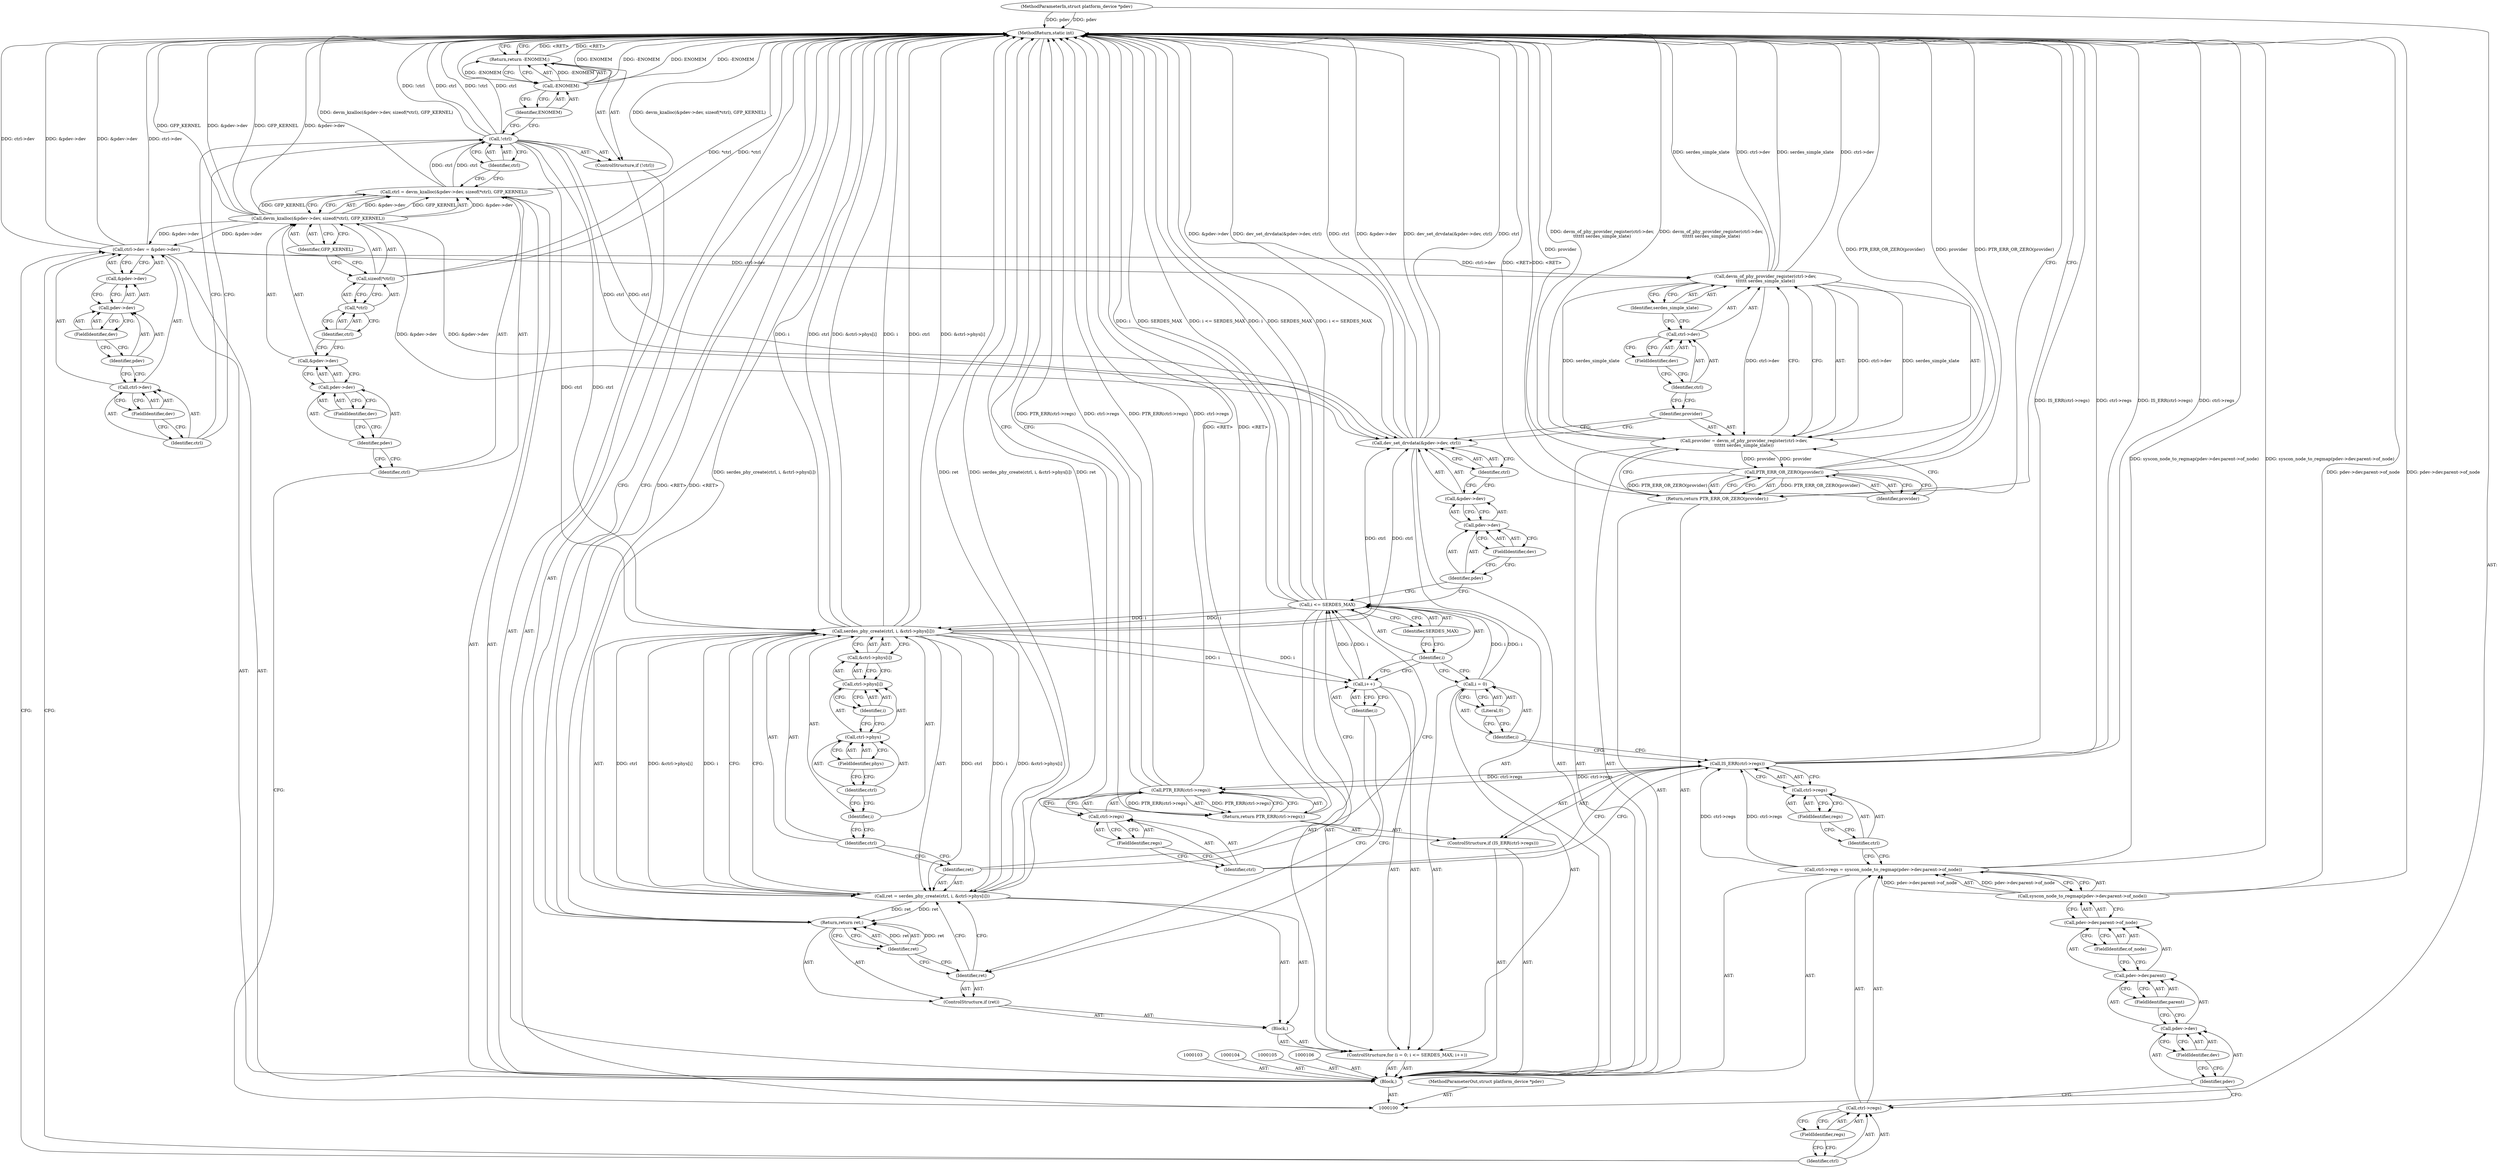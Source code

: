 digraph "1_linux_6acb47d1a318e5b3b7115354ebc4ea060c59d3a1" {
"1000195" [label="(MethodReturn,static int)"];
"1000101" [label="(MethodParameterIn,struct platform_device *pdev)"];
"1000292" [label="(MethodParameterOut,struct platform_device *pdev)"];
"1000123" [label="(Identifier,ENOMEM)"];
"1000121" [label="(Return,return -ENOMEM;)"];
"1000122" [label="(Call,-ENOMEM)"];
"1000124" [label="(Call,ctrl->dev = &pdev->dev)"];
"1000125" [label="(Call,ctrl->dev)"];
"1000126" [label="(Identifier,ctrl)"];
"1000128" [label="(Call,&pdev->dev)"];
"1000129" [label="(Call,pdev->dev)"];
"1000130" [label="(Identifier,pdev)"];
"1000131" [label="(FieldIdentifier,dev)"];
"1000127" [label="(FieldIdentifier,dev)"];
"1000132" [label="(Call,ctrl->regs = syscon_node_to_regmap(pdev->dev.parent->of_node))"];
"1000133" [label="(Call,ctrl->regs)"];
"1000134" [label="(Identifier,ctrl)"];
"1000136" [label="(Call,syscon_node_to_regmap(pdev->dev.parent->of_node))"];
"1000137" [label="(Call,pdev->dev.parent->of_node)"];
"1000138" [label="(Call,pdev->dev.parent)"];
"1000139" [label="(Call,pdev->dev)"];
"1000140" [label="(Identifier,pdev)"];
"1000141" [label="(FieldIdentifier,dev)"];
"1000142" [label="(FieldIdentifier,parent)"];
"1000143" [label="(FieldIdentifier,of_node)"];
"1000135" [label="(FieldIdentifier,regs)"];
"1000146" [label="(Call,ctrl->regs)"];
"1000147" [label="(Identifier,ctrl)"];
"1000148" [label="(FieldIdentifier,regs)"];
"1000144" [label="(ControlStructure,if (IS_ERR(ctrl->regs)))"];
"1000145" [label="(Call,IS_ERR(ctrl->regs))"];
"1000150" [label="(Call,PTR_ERR(ctrl->regs))"];
"1000151" [label="(Call,ctrl->regs)"];
"1000152" [label="(Identifier,ctrl)"];
"1000153" [label="(FieldIdentifier,regs)"];
"1000149" [label="(Return,return PTR_ERR(ctrl->regs);)"];
"1000154" [label="(ControlStructure,for (i = 0; i <= SERDES_MAX; i++))"];
"1000157" [label="(Literal,0)"];
"1000158" [label="(Call,i <= SERDES_MAX)"];
"1000159" [label="(Identifier,i)"];
"1000160" [label="(Identifier,SERDES_MAX)"];
"1000161" [label="(Call,i++)"];
"1000162" [label="(Identifier,i)"];
"1000163" [label="(Block,)"];
"1000155" [label="(Call,i = 0)"];
"1000156" [label="(Identifier,i)"];
"1000167" [label="(Identifier,ctrl)"];
"1000164" [label="(Call,ret = serdes_phy_create(ctrl, i, &ctrl->phys[i]))"];
"1000165" [label="(Identifier,ret)"];
"1000168" [label="(Identifier,i)"];
"1000169" [label="(Call,&ctrl->phys[i])"];
"1000170" [label="(Call,ctrl->phys[i])"];
"1000171" [label="(Call,ctrl->phys)"];
"1000172" [label="(Identifier,ctrl)"];
"1000173" [label="(FieldIdentifier,phys)"];
"1000174" [label="(Identifier,i)"];
"1000166" [label="(Call,serdes_phy_create(ctrl, i, &ctrl->phys[i]))"];
"1000175" [label="(ControlStructure,if (ret))"];
"1000176" [label="(Identifier,ret)"];
"1000102" [label="(Block,)"];
"1000178" [label="(Identifier,ret)"];
"1000177" [label="(Return,return ret;)"];
"1000179" [label="(Call,dev_set_drvdata(&pdev->dev, ctrl))"];
"1000180" [label="(Call,&pdev->dev)"];
"1000181" [label="(Call,pdev->dev)"];
"1000182" [label="(Identifier,pdev)"];
"1000183" [label="(FieldIdentifier,dev)"];
"1000184" [label="(Identifier,ctrl)"];
"1000185" [label="(Call,provider = devm_of_phy_provider_register(ctrl->dev,\n\t\t\t\t\t\t serdes_simple_xlate))"];
"1000186" [label="(Identifier,provider)"];
"1000187" [label="(Call,devm_of_phy_provider_register(ctrl->dev,\n\t\t\t\t\t\t serdes_simple_xlate))"];
"1000188" [label="(Call,ctrl->dev)"];
"1000189" [label="(Identifier,ctrl)"];
"1000190" [label="(FieldIdentifier,dev)"];
"1000191" [label="(Identifier,serdes_simple_xlate)"];
"1000192" [label="(Return,return PTR_ERR_OR_ZERO(provider);)"];
"1000194" [label="(Identifier,provider)"];
"1000193" [label="(Call,PTR_ERR_OR_ZERO(provider))"];
"1000107" [label="(Call,ctrl = devm_kzalloc(&pdev->dev, sizeof(*ctrl), GFP_KERNEL))"];
"1000108" [label="(Identifier,ctrl)"];
"1000110" [label="(Call,&pdev->dev)"];
"1000111" [label="(Call,pdev->dev)"];
"1000112" [label="(Identifier,pdev)"];
"1000113" [label="(FieldIdentifier,dev)"];
"1000114" [label="(Call,sizeof(*ctrl))"];
"1000115" [label="(Call,*ctrl)"];
"1000116" [label="(Identifier,ctrl)"];
"1000117" [label="(Identifier,GFP_KERNEL)"];
"1000109" [label="(Call,devm_kzalloc(&pdev->dev, sizeof(*ctrl), GFP_KERNEL))"];
"1000118" [label="(ControlStructure,if (!ctrl))"];
"1000119" [label="(Call,!ctrl)"];
"1000120" [label="(Identifier,ctrl)"];
"1000195" -> "1000100"  [label="AST: "];
"1000195" -> "1000121"  [label="CFG: "];
"1000195" -> "1000149"  [label="CFG: "];
"1000195" -> "1000177"  [label="CFG: "];
"1000195" -> "1000192"  [label="CFG: "];
"1000121" -> "1000195"  [label="DDG: <RET>"];
"1000149" -> "1000195"  [label="DDG: <RET>"];
"1000177" -> "1000195"  [label="DDG: <RET>"];
"1000185" -> "1000195"  [label="DDG: devm_of_phy_provider_register(ctrl->dev,\n\t\t\t\t\t\t serdes_simple_xlate)"];
"1000166" -> "1000195"  [label="DDG: &ctrl->phys[i]"];
"1000166" -> "1000195"  [label="DDG: i"];
"1000166" -> "1000195"  [label="DDG: ctrl"];
"1000179" -> "1000195"  [label="DDG: dev_set_drvdata(&pdev->dev, ctrl)"];
"1000179" -> "1000195"  [label="DDG: ctrl"];
"1000179" -> "1000195"  [label="DDG: &pdev->dev"];
"1000150" -> "1000195"  [label="DDG: PTR_ERR(ctrl->regs)"];
"1000150" -> "1000195"  [label="DDG: ctrl->regs"];
"1000124" -> "1000195"  [label="DDG: &pdev->dev"];
"1000124" -> "1000195"  [label="DDG: ctrl->dev"];
"1000119" -> "1000195"  [label="DDG: !ctrl"];
"1000119" -> "1000195"  [label="DDG: ctrl"];
"1000145" -> "1000195"  [label="DDG: ctrl->regs"];
"1000145" -> "1000195"  [label="DDG: IS_ERR(ctrl->regs)"];
"1000187" -> "1000195"  [label="DDG: ctrl->dev"];
"1000187" -> "1000195"  [label="DDG: serdes_simple_xlate"];
"1000158" -> "1000195"  [label="DDG: i"];
"1000158" -> "1000195"  [label="DDG: SERDES_MAX"];
"1000158" -> "1000195"  [label="DDG: i <= SERDES_MAX"];
"1000109" -> "1000195"  [label="DDG: GFP_KERNEL"];
"1000109" -> "1000195"  [label="DDG: &pdev->dev"];
"1000193" -> "1000195"  [label="DDG: provider"];
"1000193" -> "1000195"  [label="DDG: PTR_ERR_OR_ZERO(provider)"];
"1000122" -> "1000195"  [label="DDG: ENOMEM"];
"1000122" -> "1000195"  [label="DDG: -ENOMEM"];
"1000164" -> "1000195"  [label="DDG: serdes_phy_create(ctrl, i, &ctrl->phys[i])"];
"1000164" -> "1000195"  [label="DDG: ret"];
"1000114" -> "1000195"  [label="DDG: *ctrl"];
"1000101" -> "1000195"  [label="DDG: pdev"];
"1000132" -> "1000195"  [label="DDG: syscon_node_to_regmap(pdev->dev.parent->of_node)"];
"1000136" -> "1000195"  [label="DDG: pdev->dev.parent->of_node"];
"1000107" -> "1000195"  [label="DDG: devm_kzalloc(&pdev->dev, sizeof(*ctrl), GFP_KERNEL)"];
"1000192" -> "1000195"  [label="DDG: <RET>"];
"1000101" -> "1000100"  [label="AST: "];
"1000101" -> "1000195"  [label="DDG: pdev"];
"1000292" -> "1000100"  [label="AST: "];
"1000123" -> "1000122"  [label="AST: "];
"1000123" -> "1000119"  [label="CFG: "];
"1000122" -> "1000123"  [label="CFG: "];
"1000121" -> "1000118"  [label="AST: "];
"1000121" -> "1000122"  [label="CFG: "];
"1000122" -> "1000121"  [label="AST: "];
"1000195" -> "1000121"  [label="CFG: "];
"1000121" -> "1000195"  [label="DDG: <RET>"];
"1000122" -> "1000121"  [label="DDG: -ENOMEM"];
"1000122" -> "1000121"  [label="AST: "];
"1000122" -> "1000123"  [label="CFG: "];
"1000123" -> "1000122"  [label="AST: "];
"1000121" -> "1000122"  [label="CFG: "];
"1000122" -> "1000195"  [label="DDG: ENOMEM"];
"1000122" -> "1000195"  [label="DDG: -ENOMEM"];
"1000122" -> "1000121"  [label="DDG: -ENOMEM"];
"1000124" -> "1000102"  [label="AST: "];
"1000124" -> "1000128"  [label="CFG: "];
"1000125" -> "1000124"  [label="AST: "];
"1000128" -> "1000124"  [label="AST: "];
"1000134" -> "1000124"  [label="CFG: "];
"1000124" -> "1000195"  [label="DDG: &pdev->dev"];
"1000124" -> "1000195"  [label="DDG: ctrl->dev"];
"1000109" -> "1000124"  [label="DDG: &pdev->dev"];
"1000124" -> "1000187"  [label="DDG: ctrl->dev"];
"1000125" -> "1000124"  [label="AST: "];
"1000125" -> "1000127"  [label="CFG: "];
"1000126" -> "1000125"  [label="AST: "];
"1000127" -> "1000125"  [label="AST: "];
"1000130" -> "1000125"  [label="CFG: "];
"1000126" -> "1000125"  [label="AST: "];
"1000126" -> "1000119"  [label="CFG: "];
"1000127" -> "1000126"  [label="CFG: "];
"1000128" -> "1000124"  [label="AST: "];
"1000128" -> "1000129"  [label="CFG: "];
"1000129" -> "1000128"  [label="AST: "];
"1000124" -> "1000128"  [label="CFG: "];
"1000129" -> "1000128"  [label="AST: "];
"1000129" -> "1000131"  [label="CFG: "];
"1000130" -> "1000129"  [label="AST: "];
"1000131" -> "1000129"  [label="AST: "];
"1000128" -> "1000129"  [label="CFG: "];
"1000130" -> "1000129"  [label="AST: "];
"1000130" -> "1000125"  [label="CFG: "];
"1000131" -> "1000130"  [label="CFG: "];
"1000131" -> "1000129"  [label="AST: "];
"1000131" -> "1000130"  [label="CFG: "];
"1000129" -> "1000131"  [label="CFG: "];
"1000127" -> "1000125"  [label="AST: "];
"1000127" -> "1000126"  [label="CFG: "];
"1000125" -> "1000127"  [label="CFG: "];
"1000132" -> "1000102"  [label="AST: "];
"1000132" -> "1000136"  [label="CFG: "];
"1000133" -> "1000132"  [label="AST: "];
"1000136" -> "1000132"  [label="AST: "];
"1000147" -> "1000132"  [label="CFG: "];
"1000132" -> "1000195"  [label="DDG: syscon_node_to_regmap(pdev->dev.parent->of_node)"];
"1000136" -> "1000132"  [label="DDG: pdev->dev.parent->of_node"];
"1000132" -> "1000145"  [label="DDG: ctrl->regs"];
"1000133" -> "1000132"  [label="AST: "];
"1000133" -> "1000135"  [label="CFG: "];
"1000134" -> "1000133"  [label="AST: "];
"1000135" -> "1000133"  [label="AST: "];
"1000140" -> "1000133"  [label="CFG: "];
"1000134" -> "1000133"  [label="AST: "];
"1000134" -> "1000124"  [label="CFG: "];
"1000135" -> "1000134"  [label="CFG: "];
"1000136" -> "1000132"  [label="AST: "];
"1000136" -> "1000137"  [label="CFG: "];
"1000137" -> "1000136"  [label="AST: "];
"1000132" -> "1000136"  [label="CFG: "];
"1000136" -> "1000195"  [label="DDG: pdev->dev.parent->of_node"];
"1000136" -> "1000132"  [label="DDG: pdev->dev.parent->of_node"];
"1000137" -> "1000136"  [label="AST: "];
"1000137" -> "1000143"  [label="CFG: "];
"1000138" -> "1000137"  [label="AST: "];
"1000143" -> "1000137"  [label="AST: "];
"1000136" -> "1000137"  [label="CFG: "];
"1000138" -> "1000137"  [label="AST: "];
"1000138" -> "1000142"  [label="CFG: "];
"1000139" -> "1000138"  [label="AST: "];
"1000142" -> "1000138"  [label="AST: "];
"1000143" -> "1000138"  [label="CFG: "];
"1000139" -> "1000138"  [label="AST: "];
"1000139" -> "1000141"  [label="CFG: "];
"1000140" -> "1000139"  [label="AST: "];
"1000141" -> "1000139"  [label="AST: "];
"1000142" -> "1000139"  [label="CFG: "];
"1000140" -> "1000139"  [label="AST: "];
"1000140" -> "1000133"  [label="CFG: "];
"1000141" -> "1000140"  [label="CFG: "];
"1000141" -> "1000139"  [label="AST: "];
"1000141" -> "1000140"  [label="CFG: "];
"1000139" -> "1000141"  [label="CFG: "];
"1000142" -> "1000138"  [label="AST: "];
"1000142" -> "1000139"  [label="CFG: "];
"1000138" -> "1000142"  [label="CFG: "];
"1000143" -> "1000137"  [label="AST: "];
"1000143" -> "1000138"  [label="CFG: "];
"1000137" -> "1000143"  [label="CFG: "];
"1000135" -> "1000133"  [label="AST: "];
"1000135" -> "1000134"  [label="CFG: "];
"1000133" -> "1000135"  [label="CFG: "];
"1000146" -> "1000145"  [label="AST: "];
"1000146" -> "1000148"  [label="CFG: "];
"1000147" -> "1000146"  [label="AST: "];
"1000148" -> "1000146"  [label="AST: "];
"1000145" -> "1000146"  [label="CFG: "];
"1000147" -> "1000146"  [label="AST: "];
"1000147" -> "1000132"  [label="CFG: "];
"1000148" -> "1000147"  [label="CFG: "];
"1000148" -> "1000146"  [label="AST: "];
"1000148" -> "1000147"  [label="CFG: "];
"1000146" -> "1000148"  [label="CFG: "];
"1000144" -> "1000102"  [label="AST: "];
"1000145" -> "1000144"  [label="AST: "];
"1000149" -> "1000144"  [label="AST: "];
"1000145" -> "1000144"  [label="AST: "];
"1000145" -> "1000146"  [label="CFG: "];
"1000146" -> "1000145"  [label="AST: "];
"1000152" -> "1000145"  [label="CFG: "];
"1000156" -> "1000145"  [label="CFG: "];
"1000145" -> "1000195"  [label="DDG: ctrl->regs"];
"1000145" -> "1000195"  [label="DDG: IS_ERR(ctrl->regs)"];
"1000132" -> "1000145"  [label="DDG: ctrl->regs"];
"1000145" -> "1000150"  [label="DDG: ctrl->regs"];
"1000150" -> "1000149"  [label="AST: "];
"1000150" -> "1000151"  [label="CFG: "];
"1000151" -> "1000150"  [label="AST: "];
"1000149" -> "1000150"  [label="CFG: "];
"1000150" -> "1000195"  [label="DDG: PTR_ERR(ctrl->regs)"];
"1000150" -> "1000195"  [label="DDG: ctrl->regs"];
"1000150" -> "1000149"  [label="DDG: PTR_ERR(ctrl->regs)"];
"1000145" -> "1000150"  [label="DDG: ctrl->regs"];
"1000151" -> "1000150"  [label="AST: "];
"1000151" -> "1000153"  [label="CFG: "];
"1000152" -> "1000151"  [label="AST: "];
"1000153" -> "1000151"  [label="AST: "];
"1000150" -> "1000151"  [label="CFG: "];
"1000152" -> "1000151"  [label="AST: "];
"1000152" -> "1000145"  [label="CFG: "];
"1000153" -> "1000152"  [label="CFG: "];
"1000153" -> "1000151"  [label="AST: "];
"1000153" -> "1000152"  [label="CFG: "];
"1000151" -> "1000153"  [label="CFG: "];
"1000149" -> "1000144"  [label="AST: "];
"1000149" -> "1000150"  [label="CFG: "];
"1000150" -> "1000149"  [label="AST: "];
"1000195" -> "1000149"  [label="CFG: "];
"1000149" -> "1000195"  [label="DDG: <RET>"];
"1000150" -> "1000149"  [label="DDG: PTR_ERR(ctrl->regs)"];
"1000154" -> "1000102"  [label="AST: "];
"1000155" -> "1000154"  [label="AST: "];
"1000158" -> "1000154"  [label="AST: "];
"1000161" -> "1000154"  [label="AST: "];
"1000163" -> "1000154"  [label="AST: "];
"1000157" -> "1000155"  [label="AST: "];
"1000157" -> "1000156"  [label="CFG: "];
"1000155" -> "1000157"  [label="CFG: "];
"1000158" -> "1000154"  [label="AST: "];
"1000158" -> "1000160"  [label="CFG: "];
"1000159" -> "1000158"  [label="AST: "];
"1000160" -> "1000158"  [label="AST: "];
"1000165" -> "1000158"  [label="CFG: "];
"1000182" -> "1000158"  [label="CFG: "];
"1000158" -> "1000195"  [label="DDG: i"];
"1000158" -> "1000195"  [label="DDG: SERDES_MAX"];
"1000158" -> "1000195"  [label="DDG: i <= SERDES_MAX"];
"1000155" -> "1000158"  [label="DDG: i"];
"1000161" -> "1000158"  [label="DDG: i"];
"1000158" -> "1000166"  [label="DDG: i"];
"1000159" -> "1000158"  [label="AST: "];
"1000159" -> "1000155"  [label="CFG: "];
"1000159" -> "1000161"  [label="CFG: "];
"1000160" -> "1000159"  [label="CFG: "];
"1000160" -> "1000158"  [label="AST: "];
"1000160" -> "1000159"  [label="CFG: "];
"1000158" -> "1000160"  [label="CFG: "];
"1000161" -> "1000154"  [label="AST: "];
"1000161" -> "1000162"  [label="CFG: "];
"1000162" -> "1000161"  [label="AST: "];
"1000159" -> "1000161"  [label="CFG: "];
"1000161" -> "1000158"  [label="DDG: i"];
"1000166" -> "1000161"  [label="DDG: i"];
"1000162" -> "1000161"  [label="AST: "];
"1000162" -> "1000176"  [label="CFG: "];
"1000161" -> "1000162"  [label="CFG: "];
"1000163" -> "1000154"  [label="AST: "];
"1000164" -> "1000163"  [label="AST: "];
"1000175" -> "1000163"  [label="AST: "];
"1000155" -> "1000154"  [label="AST: "];
"1000155" -> "1000157"  [label="CFG: "];
"1000156" -> "1000155"  [label="AST: "];
"1000157" -> "1000155"  [label="AST: "];
"1000159" -> "1000155"  [label="CFG: "];
"1000155" -> "1000158"  [label="DDG: i"];
"1000156" -> "1000155"  [label="AST: "];
"1000156" -> "1000145"  [label="CFG: "];
"1000157" -> "1000156"  [label="CFG: "];
"1000167" -> "1000166"  [label="AST: "];
"1000167" -> "1000165"  [label="CFG: "];
"1000168" -> "1000167"  [label="CFG: "];
"1000164" -> "1000163"  [label="AST: "];
"1000164" -> "1000166"  [label="CFG: "];
"1000165" -> "1000164"  [label="AST: "];
"1000166" -> "1000164"  [label="AST: "];
"1000176" -> "1000164"  [label="CFG: "];
"1000164" -> "1000195"  [label="DDG: serdes_phy_create(ctrl, i, &ctrl->phys[i])"];
"1000164" -> "1000195"  [label="DDG: ret"];
"1000166" -> "1000164"  [label="DDG: ctrl"];
"1000166" -> "1000164"  [label="DDG: i"];
"1000166" -> "1000164"  [label="DDG: &ctrl->phys[i]"];
"1000164" -> "1000177"  [label="DDG: ret"];
"1000165" -> "1000164"  [label="AST: "];
"1000165" -> "1000158"  [label="CFG: "];
"1000167" -> "1000165"  [label="CFG: "];
"1000168" -> "1000166"  [label="AST: "];
"1000168" -> "1000167"  [label="CFG: "];
"1000172" -> "1000168"  [label="CFG: "];
"1000169" -> "1000166"  [label="AST: "];
"1000169" -> "1000170"  [label="CFG: "];
"1000170" -> "1000169"  [label="AST: "];
"1000166" -> "1000169"  [label="CFG: "];
"1000170" -> "1000169"  [label="AST: "];
"1000170" -> "1000174"  [label="CFG: "];
"1000171" -> "1000170"  [label="AST: "];
"1000174" -> "1000170"  [label="AST: "];
"1000169" -> "1000170"  [label="CFG: "];
"1000171" -> "1000170"  [label="AST: "];
"1000171" -> "1000173"  [label="CFG: "];
"1000172" -> "1000171"  [label="AST: "];
"1000173" -> "1000171"  [label="AST: "];
"1000174" -> "1000171"  [label="CFG: "];
"1000172" -> "1000171"  [label="AST: "];
"1000172" -> "1000168"  [label="CFG: "];
"1000173" -> "1000172"  [label="CFG: "];
"1000173" -> "1000171"  [label="AST: "];
"1000173" -> "1000172"  [label="CFG: "];
"1000171" -> "1000173"  [label="CFG: "];
"1000174" -> "1000170"  [label="AST: "];
"1000174" -> "1000171"  [label="CFG: "];
"1000170" -> "1000174"  [label="CFG: "];
"1000166" -> "1000164"  [label="AST: "];
"1000166" -> "1000169"  [label="CFG: "];
"1000167" -> "1000166"  [label="AST: "];
"1000168" -> "1000166"  [label="AST: "];
"1000169" -> "1000166"  [label="AST: "];
"1000164" -> "1000166"  [label="CFG: "];
"1000166" -> "1000195"  [label="DDG: &ctrl->phys[i]"];
"1000166" -> "1000195"  [label="DDG: i"];
"1000166" -> "1000195"  [label="DDG: ctrl"];
"1000166" -> "1000161"  [label="DDG: i"];
"1000166" -> "1000164"  [label="DDG: ctrl"];
"1000166" -> "1000164"  [label="DDG: i"];
"1000166" -> "1000164"  [label="DDG: &ctrl->phys[i]"];
"1000119" -> "1000166"  [label="DDG: ctrl"];
"1000158" -> "1000166"  [label="DDG: i"];
"1000166" -> "1000179"  [label="DDG: ctrl"];
"1000175" -> "1000163"  [label="AST: "];
"1000176" -> "1000175"  [label="AST: "];
"1000177" -> "1000175"  [label="AST: "];
"1000176" -> "1000175"  [label="AST: "];
"1000176" -> "1000164"  [label="CFG: "];
"1000178" -> "1000176"  [label="CFG: "];
"1000162" -> "1000176"  [label="CFG: "];
"1000102" -> "1000100"  [label="AST: "];
"1000103" -> "1000102"  [label="AST: "];
"1000104" -> "1000102"  [label="AST: "];
"1000105" -> "1000102"  [label="AST: "];
"1000106" -> "1000102"  [label="AST: "];
"1000107" -> "1000102"  [label="AST: "];
"1000118" -> "1000102"  [label="AST: "];
"1000124" -> "1000102"  [label="AST: "];
"1000132" -> "1000102"  [label="AST: "];
"1000144" -> "1000102"  [label="AST: "];
"1000154" -> "1000102"  [label="AST: "];
"1000179" -> "1000102"  [label="AST: "];
"1000185" -> "1000102"  [label="AST: "];
"1000192" -> "1000102"  [label="AST: "];
"1000178" -> "1000177"  [label="AST: "];
"1000178" -> "1000176"  [label="CFG: "];
"1000177" -> "1000178"  [label="CFG: "];
"1000178" -> "1000177"  [label="DDG: ret"];
"1000177" -> "1000175"  [label="AST: "];
"1000177" -> "1000178"  [label="CFG: "];
"1000178" -> "1000177"  [label="AST: "];
"1000195" -> "1000177"  [label="CFG: "];
"1000177" -> "1000195"  [label="DDG: <RET>"];
"1000178" -> "1000177"  [label="DDG: ret"];
"1000164" -> "1000177"  [label="DDG: ret"];
"1000179" -> "1000102"  [label="AST: "];
"1000179" -> "1000184"  [label="CFG: "];
"1000180" -> "1000179"  [label="AST: "];
"1000184" -> "1000179"  [label="AST: "];
"1000186" -> "1000179"  [label="CFG: "];
"1000179" -> "1000195"  [label="DDG: dev_set_drvdata(&pdev->dev, ctrl)"];
"1000179" -> "1000195"  [label="DDG: ctrl"];
"1000179" -> "1000195"  [label="DDG: &pdev->dev"];
"1000109" -> "1000179"  [label="DDG: &pdev->dev"];
"1000166" -> "1000179"  [label="DDG: ctrl"];
"1000119" -> "1000179"  [label="DDG: ctrl"];
"1000180" -> "1000179"  [label="AST: "];
"1000180" -> "1000181"  [label="CFG: "];
"1000181" -> "1000180"  [label="AST: "];
"1000184" -> "1000180"  [label="CFG: "];
"1000181" -> "1000180"  [label="AST: "];
"1000181" -> "1000183"  [label="CFG: "];
"1000182" -> "1000181"  [label="AST: "];
"1000183" -> "1000181"  [label="AST: "];
"1000180" -> "1000181"  [label="CFG: "];
"1000182" -> "1000181"  [label="AST: "];
"1000182" -> "1000158"  [label="CFG: "];
"1000183" -> "1000182"  [label="CFG: "];
"1000183" -> "1000181"  [label="AST: "];
"1000183" -> "1000182"  [label="CFG: "];
"1000181" -> "1000183"  [label="CFG: "];
"1000184" -> "1000179"  [label="AST: "];
"1000184" -> "1000180"  [label="CFG: "];
"1000179" -> "1000184"  [label="CFG: "];
"1000185" -> "1000102"  [label="AST: "];
"1000185" -> "1000187"  [label="CFG: "];
"1000186" -> "1000185"  [label="AST: "];
"1000187" -> "1000185"  [label="AST: "];
"1000194" -> "1000185"  [label="CFG: "];
"1000185" -> "1000195"  [label="DDG: devm_of_phy_provider_register(ctrl->dev,\n\t\t\t\t\t\t serdes_simple_xlate)"];
"1000187" -> "1000185"  [label="DDG: ctrl->dev"];
"1000187" -> "1000185"  [label="DDG: serdes_simple_xlate"];
"1000185" -> "1000193"  [label="DDG: provider"];
"1000186" -> "1000185"  [label="AST: "];
"1000186" -> "1000179"  [label="CFG: "];
"1000189" -> "1000186"  [label="CFG: "];
"1000187" -> "1000185"  [label="AST: "];
"1000187" -> "1000191"  [label="CFG: "];
"1000188" -> "1000187"  [label="AST: "];
"1000191" -> "1000187"  [label="AST: "];
"1000185" -> "1000187"  [label="CFG: "];
"1000187" -> "1000195"  [label="DDG: ctrl->dev"];
"1000187" -> "1000195"  [label="DDG: serdes_simple_xlate"];
"1000187" -> "1000185"  [label="DDG: ctrl->dev"];
"1000187" -> "1000185"  [label="DDG: serdes_simple_xlate"];
"1000124" -> "1000187"  [label="DDG: ctrl->dev"];
"1000188" -> "1000187"  [label="AST: "];
"1000188" -> "1000190"  [label="CFG: "];
"1000189" -> "1000188"  [label="AST: "];
"1000190" -> "1000188"  [label="AST: "];
"1000191" -> "1000188"  [label="CFG: "];
"1000189" -> "1000188"  [label="AST: "];
"1000189" -> "1000186"  [label="CFG: "];
"1000190" -> "1000189"  [label="CFG: "];
"1000190" -> "1000188"  [label="AST: "];
"1000190" -> "1000189"  [label="CFG: "];
"1000188" -> "1000190"  [label="CFG: "];
"1000191" -> "1000187"  [label="AST: "];
"1000191" -> "1000188"  [label="CFG: "];
"1000187" -> "1000191"  [label="CFG: "];
"1000192" -> "1000102"  [label="AST: "];
"1000192" -> "1000193"  [label="CFG: "];
"1000193" -> "1000192"  [label="AST: "];
"1000195" -> "1000192"  [label="CFG: "];
"1000192" -> "1000195"  [label="DDG: <RET>"];
"1000193" -> "1000192"  [label="DDG: PTR_ERR_OR_ZERO(provider)"];
"1000194" -> "1000193"  [label="AST: "];
"1000194" -> "1000185"  [label="CFG: "];
"1000193" -> "1000194"  [label="CFG: "];
"1000193" -> "1000192"  [label="AST: "];
"1000193" -> "1000194"  [label="CFG: "];
"1000194" -> "1000193"  [label="AST: "];
"1000192" -> "1000193"  [label="CFG: "];
"1000193" -> "1000195"  [label="DDG: provider"];
"1000193" -> "1000195"  [label="DDG: PTR_ERR_OR_ZERO(provider)"];
"1000193" -> "1000192"  [label="DDG: PTR_ERR_OR_ZERO(provider)"];
"1000185" -> "1000193"  [label="DDG: provider"];
"1000107" -> "1000102"  [label="AST: "];
"1000107" -> "1000109"  [label="CFG: "];
"1000108" -> "1000107"  [label="AST: "];
"1000109" -> "1000107"  [label="AST: "];
"1000120" -> "1000107"  [label="CFG: "];
"1000107" -> "1000195"  [label="DDG: devm_kzalloc(&pdev->dev, sizeof(*ctrl), GFP_KERNEL)"];
"1000109" -> "1000107"  [label="DDG: &pdev->dev"];
"1000109" -> "1000107"  [label="DDG: GFP_KERNEL"];
"1000107" -> "1000119"  [label="DDG: ctrl"];
"1000108" -> "1000107"  [label="AST: "];
"1000108" -> "1000100"  [label="CFG: "];
"1000112" -> "1000108"  [label="CFG: "];
"1000110" -> "1000109"  [label="AST: "];
"1000110" -> "1000111"  [label="CFG: "];
"1000111" -> "1000110"  [label="AST: "];
"1000116" -> "1000110"  [label="CFG: "];
"1000111" -> "1000110"  [label="AST: "];
"1000111" -> "1000113"  [label="CFG: "];
"1000112" -> "1000111"  [label="AST: "];
"1000113" -> "1000111"  [label="AST: "];
"1000110" -> "1000111"  [label="CFG: "];
"1000112" -> "1000111"  [label="AST: "];
"1000112" -> "1000108"  [label="CFG: "];
"1000113" -> "1000112"  [label="CFG: "];
"1000113" -> "1000111"  [label="AST: "];
"1000113" -> "1000112"  [label="CFG: "];
"1000111" -> "1000113"  [label="CFG: "];
"1000114" -> "1000109"  [label="AST: "];
"1000114" -> "1000115"  [label="CFG: "];
"1000115" -> "1000114"  [label="AST: "];
"1000117" -> "1000114"  [label="CFG: "];
"1000114" -> "1000195"  [label="DDG: *ctrl"];
"1000115" -> "1000114"  [label="AST: "];
"1000115" -> "1000116"  [label="CFG: "];
"1000116" -> "1000115"  [label="AST: "];
"1000114" -> "1000115"  [label="CFG: "];
"1000116" -> "1000115"  [label="AST: "];
"1000116" -> "1000110"  [label="CFG: "];
"1000115" -> "1000116"  [label="CFG: "];
"1000117" -> "1000109"  [label="AST: "];
"1000117" -> "1000114"  [label="CFG: "];
"1000109" -> "1000117"  [label="CFG: "];
"1000109" -> "1000107"  [label="AST: "];
"1000109" -> "1000117"  [label="CFG: "];
"1000110" -> "1000109"  [label="AST: "];
"1000114" -> "1000109"  [label="AST: "];
"1000117" -> "1000109"  [label="AST: "];
"1000107" -> "1000109"  [label="CFG: "];
"1000109" -> "1000195"  [label="DDG: GFP_KERNEL"];
"1000109" -> "1000195"  [label="DDG: &pdev->dev"];
"1000109" -> "1000107"  [label="DDG: &pdev->dev"];
"1000109" -> "1000107"  [label="DDG: GFP_KERNEL"];
"1000109" -> "1000124"  [label="DDG: &pdev->dev"];
"1000109" -> "1000179"  [label="DDG: &pdev->dev"];
"1000118" -> "1000102"  [label="AST: "];
"1000119" -> "1000118"  [label="AST: "];
"1000121" -> "1000118"  [label="AST: "];
"1000119" -> "1000118"  [label="AST: "];
"1000119" -> "1000120"  [label="CFG: "];
"1000120" -> "1000119"  [label="AST: "];
"1000123" -> "1000119"  [label="CFG: "];
"1000126" -> "1000119"  [label="CFG: "];
"1000119" -> "1000195"  [label="DDG: !ctrl"];
"1000119" -> "1000195"  [label="DDG: ctrl"];
"1000107" -> "1000119"  [label="DDG: ctrl"];
"1000119" -> "1000166"  [label="DDG: ctrl"];
"1000119" -> "1000179"  [label="DDG: ctrl"];
"1000120" -> "1000119"  [label="AST: "];
"1000120" -> "1000107"  [label="CFG: "];
"1000119" -> "1000120"  [label="CFG: "];
}
